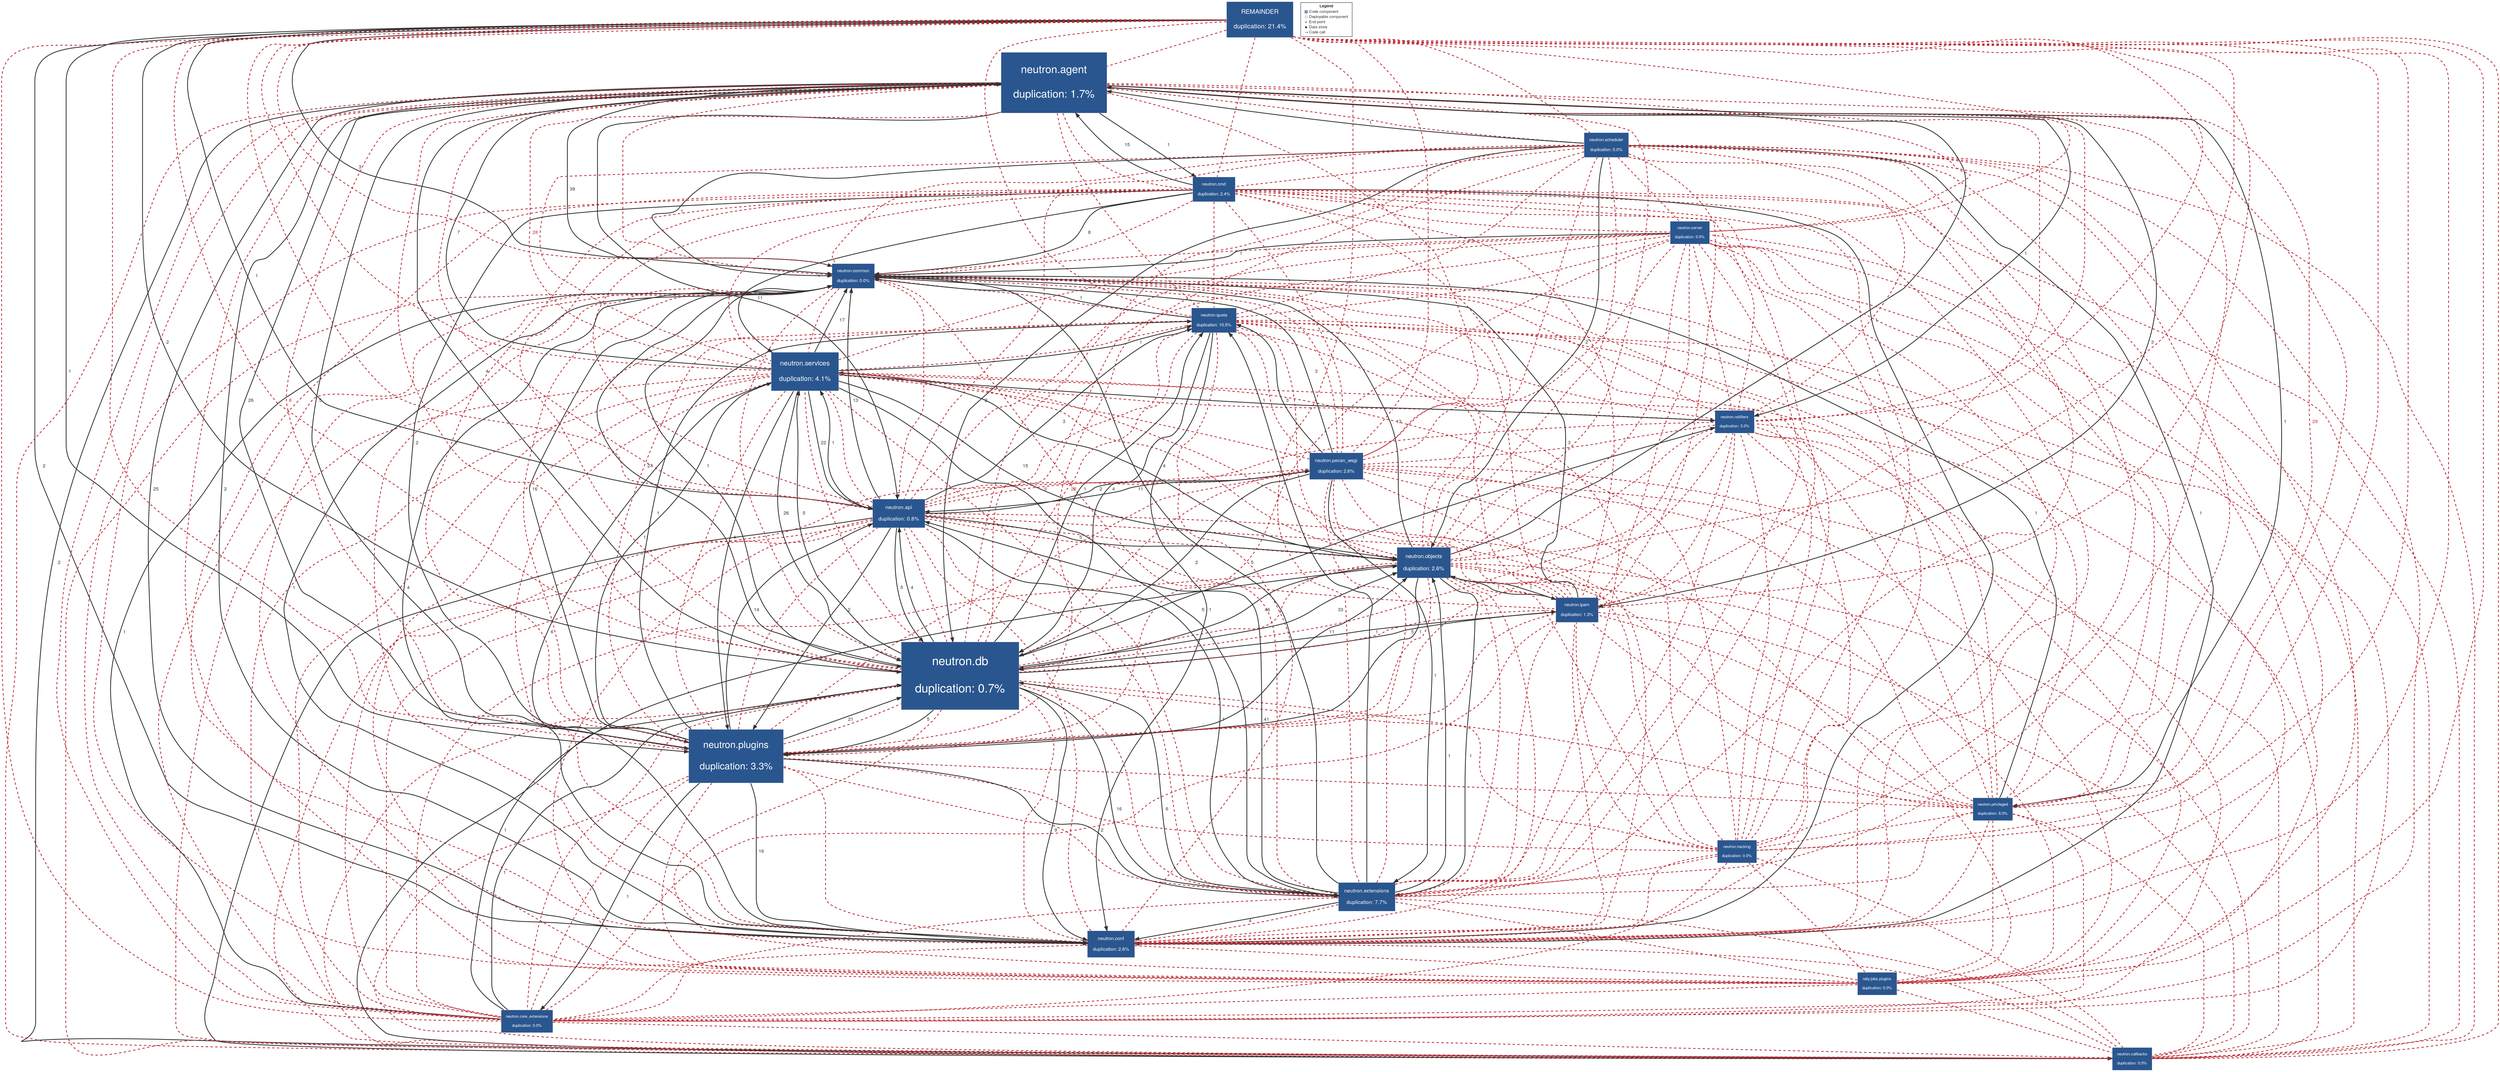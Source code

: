 digraph "Graph" {
compound=true
rankdir=TD
"REMAINDER" [ shape="box" style="filled" fillcolor="#2A568F" penwidth="1" color="#FFFFFF" fontname="Helvetica Neue" fontcolor="#FFFFFF" fontsize="16" margin="0.256" label="REMAINDER

duplication: 21.4%" ]
"neutron.agent" [ shape="box" style="filled" fillcolor="#2A568F" penwidth="1" color="#FFFFFF" fontname="Helvetica Neue" fontcolor="#FFFFFF" fontsize="27" margin="0.432" label="neutron.agent

duplication: 1.7%" ]
"neutron.scheduler" [ shape="box" style="filled" fillcolor="#2A568F" penwidth="1" color="#FFFFFF" fontname="Helvetica Neue" fontcolor="#FFFFFF" fontsize="11" margin="0.176" label="neutron.scheduler

duplication: 0.0%" ]
"neutron.cmd" [ shape="box" style="filled" fillcolor="#2A568F" penwidth="1" color="#FFFFFF" fontname="Helvetica Neue" fontcolor="#FFFFFF" fontsize="11" margin="0.176" label="neutron.cmd

duplication: 2.4%" ]
"neutron.objects" [ shape="box" style="filled" fillcolor="#2A568F" penwidth="1" color="#FFFFFF" fontname="Helvetica Neue" fontcolor="#FFFFFF" fontsize="14" margin="0.224" label="neutron.objects

duplication: 2.6%" ]
"neutron.common" [ shape="box" style="filled" fillcolor="#2A568F" penwidth="1" color="#FFFFFF" fontname="Helvetica Neue" fontcolor="#FFFFFF" fontsize="11" margin="0.176" label="neutron.common

duplication: 0.0%" ]
"neutron.quota" [ shape="box" style="filled" fillcolor="#2A568F" penwidth="1" color="#FFFFFF" fontname="Helvetica Neue" fontcolor="#FFFFFF" fontsize="11" margin="0.176" label="neutron.quota

duplication: 10.5%" ]
"neutron.plugins" [ shape="box" style="filled" fillcolor="#2A568F" penwidth="1" color="#FFFFFF" fontname="Helvetica Neue" fontcolor="#FFFFFF" fontsize="24" margin="0.384" label="neutron.plugins

duplication: 3.3%" ]
"neutron.privileged" [ shape="box" style="filled" fillcolor="#2A568F" penwidth="1" color="#FFFFFF" fontname="Helvetica Neue" fontcolor="#FFFFFF" fontsize="10" margin="0.16" label="neutron.privileged

duplication: 8.0%" ]
"neutron.hacking" [ shape="box" style="filled" fillcolor="#2A568F" penwidth="1" color="#FFFFFF" fontname="Helvetica Neue" fontcolor="#FFFFFF" fontsize="10" margin="0.16" label="neutron.hacking

duplication: 0.0%" ]
"neutron.conf" [ shape="box" style="filled" fillcolor="#2A568F" penwidth="1" color="#FFFFFF" fontname="Helvetica Neue" fontcolor="#FFFFFF" fontsize="12" margin="0.192" label="neutron.conf

duplication: 2.6%" ]
"neutron.db" [ shape="box" style="filled" fillcolor="#2A568F" penwidth="1" color="#FFFFFF" fontname="Helvetica Neue" fontcolor="#FFFFFF" fontsize="30" margin="0.48" label="neutron.db

duplication: 0.7%" ]
"rally-jobs.plugins" [ shape="box" style="filled" fillcolor="#2A568F" penwidth="1" color="#FFFFFF" fontname="Helvetica Neue" fontcolor="#FFFFFF" fontsize="10" margin="0.16" label="rally-jobs.plugins

duplication: 0.0%" ]
"neutron.extensions" [ shape="box" style="filled" fillcolor="#2A568F" penwidth="1" color="#FFFFFF" fontname="Helvetica Neue" fontcolor="#FFFFFF" fontsize="13" margin="0.20800000000000002" label="neutron.extensions

duplication: 7.7%" ]
"neutron.api" [ shape="box" style="filled" fillcolor="#2A568F" penwidth="1" color="#FFFFFF" fontname="Helvetica Neue" fontcolor="#FFFFFF" fontsize="13" margin="0.20800000000000002" label="neutron.api

duplication: 0.8%" ]
"neutron.core_extensions" [ shape="box" style="filled" fillcolor="#2A568F" penwidth="1" color="#FFFFFF" fontname="Helvetica Neue" fontcolor="#FFFFFF" fontsize="10" margin="0.16" label="neutron.core_extensions

duplication: 0.0%" ]
"neutron.ipam" [ shape="box" style="filled" fillcolor="#2A568F" penwidth="1" color="#FFFFFF" fontname="Helvetica Neue" fontcolor="#FFFFFF" fontsize="11" margin="0.176" label="neutron.ipam

duplication: 1.3%" ]
"neutron.callbacks" [ shape="box" style="filled" fillcolor="#2A568F" penwidth="1" color="#FFFFFF" fontname="Helvetica Neue" fontcolor="#FFFFFF" fontsize="10" margin="0.16" label="neutron.callbacks

duplication: 0.0%" ]
"neutron.notifiers" [ shape="box" style="filled" fillcolor="#2A568F" penwidth="1" color="#FFFFFF" fontname="Helvetica Neue" fontcolor="#FFFFFF" fontsize="10" margin="0.16" label="neutron.notifiers

duplication: 3.0%" ]
"neutron.pecan_wsgi" [ shape="box" style="filled" fillcolor="#2A568F" penwidth="1" color="#FFFFFF" fontname="Helvetica Neue" fontcolor="#FFFFFF" fontsize="12" margin="0.192" label="neutron.pecan_wsgi

duplication: 2.6%" ]
"neutron.services" [ shape="box" style="filled" fillcolor="#2A568F" penwidth="1" color="#FFFFFF" fontname="Helvetica Neue" fontcolor="#FFFFFF" fontsize="17" margin="0.272" label="neutron.services

duplication: 4.1%" ]
"neutron.server" [ shape="box" style="filled" fillcolor="#2A568F" penwidth="1" color="#FFFFFF" fontname="Helvetica Neue" fontcolor="#FFFFFF" fontsize="10" margin="0.16" label="neutron.server

duplication: 0.0%" ]
"REMAINDER" -> "neutron.common" [ penwidth="2" color="#323232" fontcolor="#323232" fontname="Helvetica Neue" fontsize="12" label="  3" ]
"REMAINDER" -> "neutron.plugins" [ penwidth="2" color="#323232" fontcolor="#323232" fontname="Helvetica Neue" fontsize="12" label="  1" ]
"REMAINDER" -> "neutron.conf" [ penwidth="2" color="#323232" fontcolor="#323232" fontname="Helvetica Neue" fontsize="12" label="  2" ]
"REMAINDER" -> "neutron.db" [ penwidth="2" color="#323232" fontcolor="#323232" fontname="Helvetica Neue" fontsize="12" label="  2" ]
"REMAINDER" -> "neutron.api" [ penwidth="2" color="#323232" fontcolor="#323232" fontname="Helvetica Neue" fontsize="12" label="  1" ]
"neutron.agent" -> "neutron.cmd" [ penwidth="2" color="#323232" fontcolor="#323232" fontname="Helvetica Neue" fontsize="12" label="  1" ]
"neutron.agent" -> "neutron.common" [ penwidth="2" color="#323232" fontcolor="#323232" fontname="Helvetica Neue" fontsize="12" label="  39" ]
"neutron.agent" -> "neutron.plugins" [ penwidth="2" color="#323232" fontcolor="#323232" fontname="Helvetica Neue" fontsize="12" label="  5" ]
"neutron.agent" -> "neutron.privileged" [ penwidth="2" color="#323232" fontcolor="#323232" fontname="Helvetica Neue" fontsize="12" label="  1" ]
"neutron.agent" -> "neutron.conf" [ penwidth="2" color="#323232" fontcolor="#323232" fontname="Helvetica Neue" fontsize="12" label="  25" ]
"neutron.agent" -> "neutron.api" [ penwidth="2" color="#323232" fontcolor="#323232" fontname="Helvetica Neue" fontsize="12" label="  11" ]
"neutron.agent" -> "neutron.ipam" [ penwidth="2" color="#323232" fontcolor="#323232" fontname="Helvetica Neue" fontsize="12" label="  3" ]
"neutron.agent" -> "neutron.callbacks" [ penwidth="2" color="#323232" fontcolor="#323232" fontname="Helvetica Neue" fontsize="12" label="  2" ]
"neutron.agent" -> "neutron.notifiers" [ penwidth="2" color="#323232" fontcolor="#323232" fontname="Helvetica Neue" fontsize="12" label="  1" ]
"neutron.scheduler" -> "neutron.agent" [ penwidth="2" color="#323232" fontcolor="#323232" fontname="Helvetica Neue" fontsize="12" label="  1" ]
"neutron.scheduler" -> "neutron.objects" [ penwidth="2" color="#323232" fontcolor="#323232" fontname="Helvetica Neue" fontsize="12" label="  2" ]
"neutron.scheduler" -> "neutron.common" [ penwidth="2" color="#323232" fontcolor="#323232" fontname="Helvetica Neue" fontsize="12" label="  1" ]
"neutron.scheduler" -> "neutron.conf" [ penwidth="2" color="#323232" fontcolor="#323232" fontname="Helvetica Neue" fontsize="12" label="  1" ]
"neutron.scheduler" -> "neutron.db" [ penwidth="2" color="#323232" fontcolor="#323232" fontname="Helvetica Neue" fontsize="12" label="  2" ]
"neutron.cmd" -> "neutron.agent" [ penwidth="2" color="#323232" fontcolor="#323232" fontname="Helvetica Neue" fontsize="12" label="  15" ]
"neutron.cmd" -> "neutron.common" [ penwidth="2" color="#323232" fontcolor="#323232" fontname="Helvetica Neue" fontsize="12" label="  8" ]
"neutron.cmd" -> "neutron.plugins" [ penwidth="2" color="#323232" fontcolor="#323232" fontname="Helvetica Neue" fontsize="12" label="  2" ]
"neutron.cmd" -> "neutron.conf" [ penwidth="2" color="#323232" fontcolor="#323232" fontname="Helvetica Neue" fontsize="12" label="  5" ]
"neutron.cmd" -> "neutron.services" [ penwidth="2" color="#323232" fontcolor="#323232" fontname="Helvetica Neue" fontsize="12" label="  1" ]
"neutron.objects" -> "neutron.agent" [ penwidth="2" color="#323232" fontcolor="#323232" fontname="Helvetica Neue" fontsize="12" label="  1" ]
"neutron.objects" -> "neutron.common" [ penwidth="2" color="#323232" fontcolor="#323232" fontname="Helvetica Neue" fontsize="12" label="  13" ]
"neutron.objects" -> "neutron.plugins" [ penwidth="2" color="#323232" fontcolor="#323232" fontname="Helvetica Neue" fontsize="12" label="  1" ]
"neutron.objects" -> "neutron.db" [ penwidth="2" color="#323232" fontcolor="#323232" fontname="Helvetica Neue" fontsize="12" label="  46" ]
"neutron.objects" -> "neutron.extensions" [ penwidth="2" color="#323232" fontcolor="#323232" fontname="Helvetica Neue" fontsize="12" label="  1" ]
"neutron.objects" -> "neutron.ipam" [ penwidth="2" color="#323232" fontcolor="#323232" fontname="Helvetica Neue" fontsize="12" label="  1" ]
"neutron.objects" -> "neutron.services" [ penwidth="2" color="#323232" fontcolor="#323232" fontname="Helvetica Neue" fontsize="12" label="  4" ]
"neutron.common" -> "neutron.conf" [ penwidth="2" color="#323232" fontcolor="#323232" fontname="Helvetica Neue" fontsize="12" label="  1" ]
"neutron.common" -> "neutron.db" [ penwidth="2" color="#323232" fontcolor="#323232" fontname="Helvetica Neue" fontsize="12" label="  1" ]
"neutron.quota" -> "neutron.common" [ penwidth="2" color="#323232" fontcolor="#323232" fontname="Helvetica Neue" fontsize="12" label="  1" ]
"neutron.quota" -> "neutron.conf" [ penwidth="2" color="#323232" fontcolor="#323232" fontname="Helvetica Neue" fontsize="12" label="  1" ]
"neutron.quota" -> "neutron.db" [ penwidth="2" color="#323232" fontcolor="#323232" fontname="Helvetica Neue" fontsize="12" label="  4" ]
"neutron.plugins" -> "neutron.agent" [ penwidth="2" color="#323232" fontcolor="#323232" fontname="Helvetica Neue" fontsize="12" label="  26" ]
"neutron.plugins" -> "neutron.objects" [ penwidth="2" color="#323232" fontcolor="#323232" fontname="Helvetica Neue" fontsize="12" label="  11" ]
"neutron.plugins" -> "neutron.common" [ penwidth="2" color="#323232" fontcolor="#323232" fontname="Helvetica Neue" fontsize="12" label="  16" ]
"neutron.plugins" -> "neutron.quota" [ penwidth="2" color="#323232" fontcolor="#323232" fontname="Helvetica Neue" fontsize="12" label="  1" ]
"neutron.plugins" -> "neutron.conf" [ penwidth="2" color="#323232" fontcolor="#323232" fontname="Helvetica Neue" fontsize="12" label="  16" ]
"neutron.plugins" -> "neutron.db" [ penwidth="2" color="#323232" fontcolor="#323232" fontname="Helvetica Neue" fontsize="12" label="  21" ]
"neutron.plugins" -> "neutron.extensions" [ penwidth="2" color="#323232" fontcolor="#323232" fontname="Helvetica Neue" fontsize="12" label="  2" ]
"neutron.plugins" -> "neutron.api" [ penwidth="2" color="#323232" fontcolor="#323232" fontname="Helvetica Neue" fontsize="12" label="  14" ]
"neutron.plugins" -> "neutron.core_extensions" [ penwidth="2" color="#323232" fontcolor="#323232" fontname="Helvetica Neue" fontsize="12" label="  1" ]
"neutron.plugins" -> "neutron.services" [ penwidth="2" color="#323232" fontcolor="#323232" fontname="Helvetica Neue" fontsize="12" label="  11" ]
"neutron.privileged" -> "neutron.common" [ penwidth="2" color="#323232" fontcolor="#323232" fontname="Helvetica Neue" fontsize="12" label="  1" ]
"neutron.conf" -> "neutron.agent" [ penwidth="2" color="#323232" fontcolor="#323232" fontname="Helvetica Neue" fontsize="12" label="  2" ]
"neutron.conf" -> "neutron.common" [ penwidth="2" color="#323232" fontcolor="#323232" fontname="Helvetica Neue" fontsize="12" label="  4" ]
"neutron.db" -> "neutron.agent" [ penwidth="2" color="#323232" fontcolor="#323232" fontname="Helvetica Neue" fontsize="12" label="  4" ]
"neutron.db" -> "neutron.objects" [ penwidth="2" color="#323232" fontcolor="#323232" fontname="Helvetica Neue" fontsize="12" label="  33" ]
"neutron.db" -> "neutron.common" [ penwidth="2" color="#323232" fontcolor="#323232" fontname="Helvetica Neue" fontsize="12" label="  27" ]
"neutron.db" -> "neutron.quota" [ penwidth="2" color="#323232" fontcolor="#323232" fontname="Helvetica Neue" fontsize="12" label="  1" ]
"neutron.db" -> "neutron.plugins" [ penwidth="2" color="#323232" fontcolor="#323232" fontname="Helvetica Neue" fontsize="12" label="  5" ]
"neutron.db" -> "neutron.conf" [ penwidth="2" color="#323232" fontcolor="#323232" fontname="Helvetica Neue" fontsize="12" label="  9" ]
"neutron.db" -> "neutron.extensions" [ penwidth="2" color="#323232" fontcolor="#323232" fontname="Helvetica Neue" fontsize="12" label="  16" ]
"neutron.db" -> "neutron.api" [ penwidth="2" color="#323232" fontcolor="#323232" fontname="Helvetica Neue" fontsize="12" label="  4" ]
"neutron.db" -> "neutron.ipam" [ penwidth="2" color="#323232" fontcolor="#323232" fontname="Helvetica Neue" fontsize="12" label="  5" ]
"neutron.db" -> "neutron.callbacks" [ penwidth="2" color="#323232" fontcolor="#323232" fontname="Helvetica Neue" fontsize="12" label="  1" ]
"neutron.db" -> "neutron.notifiers" [ penwidth="2" color="#323232" fontcolor="#323232" fontname="Helvetica Neue" fontsize="12" label="  1" ]
"neutron.db" -> "neutron.services" [ penwidth="2" color="#323232" fontcolor="#323232" fontname="Helvetica Neue" fontsize="12" label="  5" ]
"neutron.extensions" -> "neutron.objects" [ penwidth="2" color="#323232" fontcolor="#323232" fontname="Helvetica Neue" fontsize="12" label="  1" ]
"neutron.extensions" -> "neutron.common" [ penwidth="2" color="#323232" fontcolor="#323232" fontname="Helvetica Neue" fontsize="12" label="  5" ]
"neutron.extensions" -> "neutron.quota" [ penwidth="2" color="#323232" fontcolor="#323232" fontname="Helvetica Neue" fontsize="12" label="  4" ]
"neutron.extensions" -> "neutron.conf" [ penwidth="2" color="#323232" fontcolor="#323232" fontname="Helvetica Neue" fontsize="12" label="  4" ]
"neutron.extensions" -> "neutron.db" [ penwidth="2" color="#323232" fontcolor="#323232" fontname="Helvetica Neue" fontsize="12" label="  6" ]
"neutron.extensions" -> "neutron.api" [ penwidth="2" color="#323232" fontcolor="#323232" fontname="Helvetica Neue" fontsize="12" label="  41" ]
"neutron.api" -> "neutron.objects" [ penwidth="2" color="#323232" fontcolor="#323232" fontname="Helvetica Neue" fontsize="12" label="  5" ]
"neutron.api" -> "neutron.common" [ penwidth="2" color="#323232" fontcolor="#323232" fontname="Helvetica Neue" fontsize="12" label="  13" ]
"neutron.api" -> "neutron.quota" [ penwidth="2" color="#323232" fontcolor="#323232" fontname="Helvetica Neue" fontsize="12" label="  3" ]
"neutron.api" -> "neutron.plugins" [ penwidth="2" color="#323232" fontcolor="#323232" fontname="Helvetica Neue" fontsize="12" label="  2" ]
"neutron.api" -> "neutron.db" [ penwidth="2" color="#323232" fontcolor="#323232" fontname="Helvetica Neue" fontsize="12" label="  5" ]
"neutron.api" -> "neutron.extensions" [ penwidth="2" color="#323232" fontcolor="#323232" fontname="Helvetica Neue" fontsize="12" label="  1" ]
"neutron.api" -> "neutron.callbacks" [ penwidth="2" color="#323232" fontcolor="#323232" fontname="Helvetica Neue" fontsize="12" label="  1" ]
"neutron.api" -> "neutron.pecan_wsgi" [ penwidth="2" color="#323232" fontcolor="#323232" fontname="Helvetica Neue" fontsize="12" label="  2" ]
"neutron.api" -> "neutron.services" [ penwidth="2" color="#323232" fontcolor="#323232" fontname="Helvetica Neue" fontsize="12" label="  1" ]
"neutron.core_extensions" -> "neutron.objects" [ penwidth="2" color="#323232" fontcolor="#323232" fontname="Helvetica Neue" fontsize="12" label="  1" ]
"neutron.core_extensions" -> "neutron.common" [ penwidth="2" color="#323232" fontcolor="#323232" fontname="Helvetica Neue" fontsize="12" label="  1" ]
"neutron.core_extensions" -> "neutron.db" [ penwidth="2" color="#323232" fontcolor="#323232" fontname="Helvetica Neue" fontsize="12" label="  1" ]
"neutron.ipam" -> "neutron.objects" [ penwidth="2" color="#323232" fontcolor="#323232" fontname="Helvetica Neue" fontsize="12" label="  1" ]
"neutron.ipam" -> "neutron.common" [ penwidth="2" color="#323232" fontcolor="#323232" fontname="Helvetica Neue" fontsize="12" label="  3" ]
"neutron.ipam" -> "neutron.db" [ penwidth="2" color="#323232" fontcolor="#323232" fontname="Helvetica Neue" fontsize="12" label="  1" ]
"neutron.pecan_wsgi" -> "neutron.common" [ penwidth="2" color="#323232" fontcolor="#323232" fontname="Helvetica Neue" fontsize="12" label="  3" ]
"neutron.pecan_wsgi" -> "neutron.quota" [ penwidth="2" color="#323232" fontcolor="#323232" fontname="Helvetica Neue" fontsize="12" label="  3" ]
"neutron.pecan_wsgi" -> "neutron.db" [ penwidth="2" color="#323232" fontcolor="#323232" fontname="Helvetica Neue" fontsize="12" label="  2" ]
"neutron.pecan_wsgi" -> "neutron.extensions" [ penwidth="2" color="#323232" fontcolor="#323232" fontname="Helvetica Neue" fontsize="12" label="  1" ]
"neutron.pecan_wsgi" -> "neutron.api" [ penwidth="2" color="#323232" fontcolor="#323232" fontname="Helvetica Neue" fontsize="12" label="  11" ]
"neutron.services" -> "neutron.agent" [ penwidth="2" color="#323232" fontcolor="#323232" fontname="Helvetica Neue" fontsize="12" label="  7" ]
"neutron.services" -> "neutron.objects" [ penwidth="2" color="#323232" fontcolor="#323232" fontname="Helvetica Neue" fontsize="12" label="  15" ]
"neutron.services" -> "neutron.common" [ penwidth="2" color="#323232" fontcolor="#323232" fontname="Helvetica Neue" fontsize="12" label="  17" ]
"neutron.services" -> "neutron.quota" [ penwidth="2" color="#323232" fontcolor="#323232" fontname="Helvetica Neue" fontsize="12" label="  1" ]
"neutron.services" -> "neutron.plugins" [ penwidth="2" color="#323232" fontcolor="#323232" fontname="Helvetica Neue" fontsize="12" label="  4" ]
"neutron.services" -> "neutron.conf" [ penwidth="2" color="#323232" fontcolor="#323232" fontname="Helvetica Neue" fontsize="12" label="  6" ]
"neutron.services" -> "neutron.db" [ penwidth="2" color="#323232" fontcolor="#323232" fontname="Helvetica Neue" fontsize="12" label="  26" ]
"neutron.services" -> "neutron.extensions" [ penwidth="2" color="#323232" fontcolor="#323232" fontname="Helvetica Neue" fontsize="12" label="  5" ]
"neutron.services" -> "neutron.api" [ penwidth="2" color="#323232" fontcolor="#323232" fontname="Helvetica Neue" fontsize="12" label="  22" ]
"neutron.services" -> "neutron.notifiers" [ penwidth="2" color="#323232" fontcolor="#323232" fontname="Helvetica Neue" fontsize="12" label="  1" ]
"neutron.server" -> "neutron.common" [ penwidth="2" color="#323232" fontcolor="#323232" fontname="Helvetica Neue" fontsize="12" label="  1" ]
"REMAINDER" -> "neutron.agent" [ penwidth="2" color="#bb2d36" fontcolor="#bb2d36" fontname="Helvetica Neue" fontsize="12" arrowhead="both" style="dashed" label="" ]
"REMAINDER" -> "neutron.scheduler" [ penwidth="2" color="#bb2d36" fontcolor="#bb2d36" fontname="Helvetica Neue" fontsize="12" arrowhead="both" style="dashed" label="" ]
"REMAINDER" -> "neutron.cmd" [ penwidth="2" color="#bb2d36" fontcolor="#bb2d36" fontname="Helvetica Neue" fontsize="12" arrowhead="both" style="dashed" label="" ]
"REMAINDER" -> "neutron.objects" [ penwidth="2" color="#bb2d36" fontcolor="#bb2d36" fontname="Helvetica Neue" fontsize="12" arrowhead="both" style="dashed" label="" ]
"REMAINDER" -> "neutron.common" [ penwidth="2" color="#bb2d36" fontcolor="#bb2d36" fontname="Helvetica Neue" fontsize="12" arrowhead="both" style="dashed" label="" ]
"REMAINDER" -> "neutron.quota" [ penwidth="2" color="#bb2d36" fontcolor="#bb2d36" fontname="Helvetica Neue" fontsize="12" arrowhead="both" style="dashed" label="" ]
"REMAINDER" -> "neutron.plugins" [ penwidth="2" color="#bb2d36" fontcolor="#bb2d36" fontname="Helvetica Neue" fontsize="12" arrowhead="both" style="dashed" label="" ]
"REMAINDER" -> "neutron.privileged" [ penwidth="2" color="#bb2d36" fontcolor="#bb2d36" fontname="Helvetica Neue" fontsize="12" arrowhead="both" style="dashed" label="" ]
"REMAINDER" -> "neutron.hacking" [ penwidth="2" color="#bb2d36" fontcolor="#bb2d36" fontname="Helvetica Neue" fontsize="12" arrowhead="both" style="dashed" label="" ]
"REMAINDER" -> "neutron.conf" [ penwidth="2" color="#bb2d36" fontcolor="#bb2d36" fontname="Helvetica Neue" fontsize="12" arrowhead="both" style="dashed" label="" ]
"REMAINDER" -> "neutron.db" [ penwidth="2" color="#bb2d36" fontcolor="#bb2d36" fontname="Helvetica Neue" fontsize="12" arrowhead="both" style="dashed" label="" ]
"REMAINDER" -> "rally-jobs.plugins" [ penwidth="2" color="#bb2d36" fontcolor="#bb2d36" fontname="Helvetica Neue" fontsize="12" arrowhead="both" style="dashed" label="" ]
"REMAINDER" -> "neutron.extensions" [ penwidth="2" color="#bb2d36" fontcolor="#bb2d36" fontname="Helvetica Neue" fontsize="12" arrowhead="both" style="dashed" label="" ]
"REMAINDER" -> "neutron.api" [ penwidth="2" color="#bb2d36" fontcolor="#bb2d36" fontname="Helvetica Neue" fontsize="12" arrowhead="both" style="dashed" label="" ]
"REMAINDER" -> "neutron.core_extensions" [ penwidth="2" color="#bb2d36" fontcolor="#bb2d36" fontname="Helvetica Neue" fontsize="12" arrowhead="both" style="dashed" label="" ]
"REMAINDER" -> "neutron.ipam" [ penwidth="2" color="#bb2d36" fontcolor="#bb2d36" fontname="Helvetica Neue" fontsize="12" arrowhead="both" style="dashed" label="" ]
"REMAINDER" -> "neutron.callbacks" [ penwidth="2" color="#bb2d36" fontcolor="#bb2d36" fontname="Helvetica Neue" fontsize="12" arrowhead="both" style="dashed" label="" ]
"REMAINDER" -> "neutron.notifiers" [ penwidth="2" color="#bb2d36" fontcolor="#bb2d36" fontname="Helvetica Neue" fontsize="12" arrowhead="both" style="dashed" label="" ]
"REMAINDER" -> "neutron.pecan_wsgi" [ penwidth="2" color="#bb2d36" fontcolor="#bb2d36" fontname="Helvetica Neue" fontsize="12" arrowhead="both" style="dashed" label="" ]
"REMAINDER" -> "neutron.services" [ penwidth="2" color="#bb2d36" fontcolor="#bb2d36" fontname="Helvetica Neue" fontsize="12" arrowhead="both" style="dashed" label="" ]
"REMAINDER" -> "neutron.server" [ penwidth="2" color="#bb2d36" fontcolor="#bb2d36" fontname="Helvetica Neue" fontsize="12" arrowhead="both" style="dashed" label="" ]
"neutron.agent" -> "neutron.scheduler" [ penwidth="2" color="#bb2d36" fontcolor="#bb2d36" fontname="Helvetica Neue" fontsize="12" arrowhead="both" style="dashed" label="" ]
"neutron.agent" -> "neutron.cmd" [ penwidth="2" color="#bb2d36" fontcolor="#bb2d36" fontname="Helvetica Neue" fontsize="12" arrowhead="both" style="dashed" label="" ]
"neutron.agent" -> "neutron.objects" [ penwidth="2" color="#bb2d36" fontcolor="#bb2d36" fontname="Helvetica Neue" fontsize="12" arrowhead="both" style="dashed" label="" ]
"neutron.agent" -> "neutron.common" [ penwidth="2" color="#bb2d36" fontcolor="#bb2d36" fontname="Helvetica Neue" fontsize="12" arrowhead="both" style="dashed" label="" ]
"neutron.agent" -> "neutron.quota" [ penwidth="2" color="#bb2d36" fontcolor="#bb2d36" fontname="Helvetica Neue" fontsize="12" arrowhead="both" style="dashed" label="" ]
"neutron.agent" -> "neutron.plugins" [ penwidth="2" color="#bb2d36" fontcolor="#bb2d36" fontname="Helvetica Neue" fontsize="12" arrowhead="both" style="dashed" label="  8" ]
"neutron.agent" -> "neutron.privileged" [ penwidth="2" color="#bb2d36" fontcolor="#bb2d36" fontname="Helvetica Neue" fontsize="12" arrowhead="both" style="dashed" label="  29" ]
"neutron.agent" -> "neutron.hacking" [ penwidth="2" color="#bb2d36" fontcolor="#bb2d36" fontname="Helvetica Neue" fontsize="12" arrowhead="both" style="dashed" label="" ]
"neutron.agent" -> "neutron.conf" [ penwidth="2" color="#bb2d36" fontcolor="#bb2d36" fontname="Helvetica Neue" fontsize="12" arrowhead="both" style="dashed" label="" ]
"neutron.agent" -> "neutron.db" [ penwidth="2" color="#bb2d36" fontcolor="#bb2d36" fontname="Helvetica Neue" fontsize="12" arrowhead="both" style="dashed" label="" ]
"neutron.agent" -> "rally-jobs.plugins" [ penwidth="2" color="#bb2d36" fontcolor="#bb2d36" fontname="Helvetica Neue" fontsize="12" arrowhead="both" style="dashed" label="" ]
"neutron.agent" -> "neutron.extensions" [ penwidth="2" color="#bb2d36" fontcolor="#bb2d36" fontname="Helvetica Neue" fontsize="12" arrowhead="both" style="dashed" label="" ]
"neutron.agent" -> "neutron.api" [ penwidth="2" color="#bb2d36" fontcolor="#bb2d36" fontname="Helvetica Neue" fontsize="12" arrowhead="both" style="dashed" label="" ]
"neutron.agent" -> "neutron.core_extensions" [ penwidth="2" color="#bb2d36" fontcolor="#bb2d36" fontname="Helvetica Neue" fontsize="12" arrowhead="both" style="dashed" label="" ]
"neutron.agent" -> "neutron.ipam" [ penwidth="2" color="#bb2d36" fontcolor="#bb2d36" fontname="Helvetica Neue" fontsize="12" arrowhead="both" style="dashed" label="" ]
"neutron.agent" -> "neutron.callbacks" [ penwidth="2" color="#bb2d36" fontcolor="#bb2d36" fontname="Helvetica Neue" fontsize="12" arrowhead="both" style="dashed" label="" ]
"neutron.agent" -> "neutron.notifiers" [ penwidth="2" color="#bb2d36" fontcolor="#bb2d36" fontname="Helvetica Neue" fontsize="12" arrowhead="both" style="dashed" label="" ]
"neutron.agent" -> "neutron.pecan_wsgi" [ penwidth="2" color="#bb2d36" fontcolor="#bb2d36" fontname="Helvetica Neue" fontsize="12" arrowhead="both" style="dashed" label="" ]
"neutron.agent" -> "neutron.services" [ penwidth="2" color="#bb2d36" fontcolor="#bb2d36" fontname="Helvetica Neue" fontsize="12" arrowhead="both" style="dashed" label="  28" ]
"neutron.agent" -> "neutron.server" [ penwidth="2" color="#bb2d36" fontcolor="#bb2d36" fontname="Helvetica Neue" fontsize="12" arrowhead="both" style="dashed" label="" ]
"neutron.scheduler" -> "neutron.cmd" [ penwidth="2" color="#bb2d36" fontcolor="#bb2d36" fontname="Helvetica Neue" fontsize="12" arrowhead="both" style="dashed" label="" ]
"neutron.scheduler" -> "neutron.objects" [ penwidth="2" color="#bb2d36" fontcolor="#bb2d36" fontname="Helvetica Neue" fontsize="12" arrowhead="both" style="dashed" label="" ]
"neutron.scheduler" -> "neutron.common" [ penwidth="2" color="#bb2d36" fontcolor="#bb2d36" fontname="Helvetica Neue" fontsize="12" arrowhead="both" style="dashed" label="" ]
"neutron.scheduler" -> "neutron.quota" [ penwidth="2" color="#bb2d36" fontcolor="#bb2d36" fontname="Helvetica Neue" fontsize="12" arrowhead="both" style="dashed" label="" ]
"neutron.scheduler" -> "neutron.plugins" [ penwidth="2" color="#bb2d36" fontcolor="#bb2d36" fontname="Helvetica Neue" fontsize="12" arrowhead="both" style="dashed" label="" ]
"neutron.scheduler" -> "neutron.privileged" [ penwidth="2" color="#bb2d36" fontcolor="#bb2d36" fontname="Helvetica Neue" fontsize="12" arrowhead="both" style="dashed" label="" ]
"neutron.scheduler" -> "neutron.hacking" [ penwidth="2" color="#bb2d36" fontcolor="#bb2d36" fontname="Helvetica Neue" fontsize="12" arrowhead="both" style="dashed" label="" ]
"neutron.scheduler" -> "neutron.conf" [ penwidth="2" color="#bb2d36" fontcolor="#bb2d36" fontname="Helvetica Neue" fontsize="12" arrowhead="both" style="dashed" label="" ]
"neutron.scheduler" -> "neutron.db" [ penwidth="2" color="#bb2d36" fontcolor="#bb2d36" fontname="Helvetica Neue" fontsize="12" arrowhead="both" style="dashed" label="" ]
"neutron.scheduler" -> "rally-jobs.plugins" [ penwidth="2" color="#bb2d36" fontcolor="#bb2d36" fontname="Helvetica Neue" fontsize="12" arrowhead="both" style="dashed" label="" ]
"neutron.scheduler" -> "neutron.extensions" [ penwidth="2" color="#bb2d36" fontcolor="#bb2d36" fontname="Helvetica Neue" fontsize="12" arrowhead="both" style="dashed" label="" ]
"neutron.scheduler" -> "neutron.api" [ penwidth="2" color="#bb2d36" fontcolor="#bb2d36" fontname="Helvetica Neue" fontsize="12" arrowhead="both" style="dashed" label="" ]
"neutron.scheduler" -> "neutron.core_extensions" [ penwidth="2" color="#bb2d36" fontcolor="#bb2d36" fontname="Helvetica Neue" fontsize="12" arrowhead="both" style="dashed" label="" ]
"neutron.scheduler" -> "neutron.ipam" [ penwidth="2" color="#bb2d36" fontcolor="#bb2d36" fontname="Helvetica Neue" fontsize="12" arrowhead="both" style="dashed" label="" ]
"neutron.scheduler" -> "neutron.callbacks" [ penwidth="2" color="#bb2d36" fontcolor="#bb2d36" fontname="Helvetica Neue" fontsize="12" arrowhead="both" style="dashed" label="" ]
"neutron.scheduler" -> "neutron.notifiers" [ penwidth="2" color="#bb2d36" fontcolor="#bb2d36" fontname="Helvetica Neue" fontsize="12" arrowhead="both" style="dashed" label="" ]
"neutron.scheduler" -> "neutron.pecan_wsgi" [ penwidth="2" color="#bb2d36" fontcolor="#bb2d36" fontname="Helvetica Neue" fontsize="12" arrowhead="both" style="dashed" label="" ]
"neutron.scheduler" -> "neutron.services" [ penwidth="2" color="#bb2d36" fontcolor="#bb2d36" fontname="Helvetica Neue" fontsize="12" arrowhead="both" style="dashed" label="" ]
"neutron.scheduler" -> "neutron.server" [ penwidth="2" color="#bb2d36" fontcolor="#bb2d36" fontname="Helvetica Neue" fontsize="12" arrowhead="both" style="dashed" label="" ]
"neutron.cmd" -> "neutron.objects" [ penwidth="2" color="#bb2d36" fontcolor="#bb2d36" fontname="Helvetica Neue" fontsize="12" arrowhead="both" style="dashed" label="" ]
"neutron.cmd" -> "neutron.common" [ penwidth="2" color="#bb2d36" fontcolor="#bb2d36" fontname="Helvetica Neue" fontsize="12" arrowhead="both" style="dashed" label="" ]
"neutron.cmd" -> "neutron.quota" [ penwidth="2" color="#bb2d36" fontcolor="#bb2d36" fontname="Helvetica Neue" fontsize="12" arrowhead="both" style="dashed" label="" ]
"neutron.cmd" -> "neutron.plugins" [ penwidth="2" color="#bb2d36" fontcolor="#bb2d36" fontname="Helvetica Neue" fontsize="12" arrowhead="both" style="dashed" label="  6" ]
"neutron.cmd" -> "neutron.privileged" [ penwidth="2" color="#bb2d36" fontcolor="#bb2d36" fontname="Helvetica Neue" fontsize="12" arrowhead="both" style="dashed" label="" ]
"neutron.cmd" -> "neutron.hacking" [ penwidth="2" color="#bb2d36" fontcolor="#bb2d36" fontname="Helvetica Neue" fontsize="12" arrowhead="both" style="dashed" label="" ]
"neutron.cmd" -> "neutron.conf" [ penwidth="2" color="#bb2d36" fontcolor="#bb2d36" fontname="Helvetica Neue" fontsize="12" arrowhead="both" style="dashed" label="" ]
"neutron.cmd" -> "neutron.db" [ penwidth="2" color="#bb2d36" fontcolor="#bb2d36" fontname="Helvetica Neue" fontsize="12" arrowhead="both" style="dashed" label="" ]
"neutron.cmd" -> "rally-jobs.plugins" [ penwidth="2" color="#bb2d36" fontcolor="#bb2d36" fontname="Helvetica Neue" fontsize="12" arrowhead="both" style="dashed" label="" ]
"neutron.cmd" -> "neutron.extensions" [ penwidth="2" color="#bb2d36" fontcolor="#bb2d36" fontname="Helvetica Neue" fontsize="12" arrowhead="both" style="dashed" label="" ]
"neutron.cmd" -> "neutron.api" [ penwidth="2" color="#bb2d36" fontcolor="#bb2d36" fontname="Helvetica Neue" fontsize="12" arrowhead="both" style="dashed" label="" ]
"neutron.cmd" -> "neutron.core_extensions" [ penwidth="2" color="#bb2d36" fontcolor="#bb2d36" fontname="Helvetica Neue" fontsize="12" arrowhead="both" style="dashed" label="" ]
"neutron.cmd" -> "neutron.ipam" [ penwidth="2" color="#bb2d36" fontcolor="#bb2d36" fontname="Helvetica Neue" fontsize="12" arrowhead="both" style="dashed" label="" ]
"neutron.cmd" -> "neutron.callbacks" [ penwidth="2" color="#bb2d36" fontcolor="#bb2d36" fontname="Helvetica Neue" fontsize="12" arrowhead="both" style="dashed" label="" ]
"neutron.cmd" -> "neutron.notifiers" [ penwidth="2" color="#bb2d36" fontcolor="#bb2d36" fontname="Helvetica Neue" fontsize="12" arrowhead="both" style="dashed" label="" ]
"neutron.cmd" -> "neutron.pecan_wsgi" [ penwidth="2" color="#bb2d36" fontcolor="#bb2d36" fontname="Helvetica Neue" fontsize="12" arrowhead="both" style="dashed" label="" ]
"neutron.cmd" -> "neutron.services" [ penwidth="2" color="#bb2d36" fontcolor="#bb2d36" fontname="Helvetica Neue" fontsize="12" arrowhead="both" style="dashed" label="" ]
"neutron.cmd" -> "neutron.server" [ penwidth="2" color="#bb2d36" fontcolor="#bb2d36" fontname="Helvetica Neue" fontsize="12" arrowhead="both" style="dashed" label="" ]
"neutron.objects" -> "neutron.common" [ penwidth="2" color="#bb2d36" fontcolor="#bb2d36" fontname="Helvetica Neue" fontsize="12" arrowhead="both" style="dashed" label="" ]
"neutron.objects" -> "neutron.quota" [ penwidth="2" color="#bb2d36" fontcolor="#bb2d36" fontname="Helvetica Neue" fontsize="12" arrowhead="both" style="dashed" label="" ]
"neutron.objects" -> "neutron.plugins" [ penwidth="2" color="#bb2d36" fontcolor="#bb2d36" fontname="Helvetica Neue" fontsize="12" arrowhead="both" style="dashed" label="" ]
"neutron.objects" -> "neutron.privileged" [ penwidth="2" color="#bb2d36" fontcolor="#bb2d36" fontname="Helvetica Neue" fontsize="12" arrowhead="both" style="dashed" label="" ]
"neutron.objects" -> "neutron.hacking" [ penwidth="2" color="#bb2d36" fontcolor="#bb2d36" fontname="Helvetica Neue" fontsize="12" arrowhead="both" style="dashed" label="" ]
"neutron.objects" -> "neutron.conf" [ penwidth="2" color="#bb2d36" fontcolor="#bb2d36" fontname="Helvetica Neue" fontsize="12" arrowhead="both" style="dashed" label="" ]
"neutron.objects" -> "neutron.db" [ penwidth="2" color="#bb2d36" fontcolor="#bb2d36" fontname="Helvetica Neue" fontsize="12" arrowhead="both" style="dashed" label="" ]
"neutron.objects" -> "rally-jobs.plugins" [ penwidth="2" color="#bb2d36" fontcolor="#bb2d36" fontname="Helvetica Neue" fontsize="12" arrowhead="both" style="dashed" label="" ]
"neutron.objects" -> "neutron.extensions" [ penwidth="2" color="#bb2d36" fontcolor="#bb2d36" fontname="Helvetica Neue" fontsize="12" arrowhead="both" style="dashed" label="" ]
"neutron.objects" -> "neutron.api" [ penwidth="2" color="#bb2d36" fontcolor="#bb2d36" fontname="Helvetica Neue" fontsize="12" arrowhead="both" style="dashed" label="" ]
"neutron.objects" -> "neutron.core_extensions" [ penwidth="2" color="#bb2d36" fontcolor="#bb2d36" fontname="Helvetica Neue" fontsize="12" arrowhead="both" style="dashed" label="" ]
"neutron.objects" -> "neutron.ipam" [ penwidth="2" color="#bb2d36" fontcolor="#bb2d36" fontname="Helvetica Neue" fontsize="12" arrowhead="both" style="dashed" label="" ]
"neutron.objects" -> "neutron.callbacks" [ penwidth="2" color="#bb2d36" fontcolor="#bb2d36" fontname="Helvetica Neue" fontsize="12" arrowhead="both" style="dashed" label="" ]
"neutron.objects" -> "neutron.notifiers" [ penwidth="2" color="#bb2d36" fontcolor="#bb2d36" fontname="Helvetica Neue" fontsize="12" arrowhead="both" style="dashed" label="" ]
"neutron.objects" -> "neutron.pecan_wsgi" [ penwidth="2" color="#bb2d36" fontcolor="#bb2d36" fontname="Helvetica Neue" fontsize="12" arrowhead="both" style="dashed" label="" ]
"neutron.objects" -> "neutron.services" [ penwidth="2" color="#bb2d36" fontcolor="#bb2d36" fontname="Helvetica Neue" fontsize="12" arrowhead="both" style="dashed" label="" ]
"neutron.objects" -> "neutron.server" [ penwidth="2" color="#bb2d36" fontcolor="#bb2d36" fontname="Helvetica Neue" fontsize="12" arrowhead="both" style="dashed" label="" ]
"neutron.common" -> "neutron.quota" [ penwidth="2" color="#bb2d36" fontcolor="#bb2d36" fontname="Helvetica Neue" fontsize="12" arrowhead="both" style="dashed" label="" ]
"neutron.common" -> "neutron.plugins" [ penwidth="2" color="#bb2d36" fontcolor="#bb2d36" fontname="Helvetica Neue" fontsize="12" arrowhead="both" style="dashed" label="" ]
"neutron.common" -> "neutron.privileged" [ penwidth="2" color="#bb2d36" fontcolor="#bb2d36" fontname="Helvetica Neue" fontsize="12" arrowhead="both" style="dashed" label="" ]
"neutron.common" -> "neutron.hacking" [ penwidth="2" color="#bb2d36" fontcolor="#bb2d36" fontname="Helvetica Neue" fontsize="12" arrowhead="both" style="dashed" label="" ]
"neutron.common" -> "neutron.conf" [ penwidth="2" color="#bb2d36" fontcolor="#bb2d36" fontname="Helvetica Neue" fontsize="12" arrowhead="both" style="dashed" label="" ]
"neutron.common" -> "neutron.db" [ penwidth="2" color="#bb2d36" fontcolor="#bb2d36" fontname="Helvetica Neue" fontsize="12" arrowhead="both" style="dashed" label="" ]
"neutron.common" -> "rally-jobs.plugins" [ penwidth="2" color="#bb2d36" fontcolor="#bb2d36" fontname="Helvetica Neue" fontsize="12" arrowhead="both" style="dashed" label="" ]
"neutron.common" -> "neutron.extensions" [ penwidth="2" color="#bb2d36" fontcolor="#bb2d36" fontname="Helvetica Neue" fontsize="12" arrowhead="both" style="dashed" label="" ]
"neutron.common" -> "neutron.api" [ penwidth="2" color="#bb2d36" fontcolor="#bb2d36" fontname="Helvetica Neue" fontsize="12" arrowhead="both" style="dashed" label="" ]
"neutron.common" -> "neutron.core_extensions" [ penwidth="2" color="#bb2d36" fontcolor="#bb2d36" fontname="Helvetica Neue" fontsize="12" arrowhead="both" style="dashed" label="" ]
"neutron.common" -> "neutron.ipam" [ penwidth="2" color="#bb2d36" fontcolor="#bb2d36" fontname="Helvetica Neue" fontsize="12" arrowhead="both" style="dashed" label="" ]
"neutron.common" -> "neutron.callbacks" [ penwidth="2" color="#bb2d36" fontcolor="#bb2d36" fontname="Helvetica Neue" fontsize="12" arrowhead="both" style="dashed" label="" ]
"neutron.common" -> "neutron.notifiers" [ penwidth="2" color="#bb2d36" fontcolor="#bb2d36" fontname="Helvetica Neue" fontsize="12" arrowhead="both" style="dashed" label="" ]
"neutron.common" -> "neutron.pecan_wsgi" [ penwidth="2" color="#bb2d36" fontcolor="#bb2d36" fontname="Helvetica Neue" fontsize="12" arrowhead="both" style="dashed" label="" ]
"neutron.common" -> "neutron.services" [ penwidth="2" color="#bb2d36" fontcolor="#bb2d36" fontname="Helvetica Neue" fontsize="12" arrowhead="both" style="dashed" label="" ]
"neutron.common" -> "neutron.server" [ penwidth="2" color="#bb2d36" fontcolor="#bb2d36" fontname="Helvetica Neue" fontsize="12" arrowhead="both" style="dashed" label="" ]
"neutron.quota" -> "neutron.plugins" [ penwidth="2" color="#bb2d36" fontcolor="#bb2d36" fontname="Helvetica Neue" fontsize="12" arrowhead="both" style="dashed" label="" ]
"neutron.quota" -> "neutron.privileged" [ penwidth="2" color="#bb2d36" fontcolor="#bb2d36" fontname="Helvetica Neue" fontsize="12" arrowhead="both" style="dashed" label="" ]
"neutron.quota" -> "neutron.hacking" [ penwidth="2" color="#bb2d36" fontcolor="#bb2d36" fontname="Helvetica Neue" fontsize="12" arrowhead="both" style="dashed" label="" ]
"neutron.quota" -> "neutron.conf" [ penwidth="2" color="#bb2d36" fontcolor="#bb2d36" fontname="Helvetica Neue" fontsize="12" arrowhead="both" style="dashed" label="" ]
"neutron.quota" -> "neutron.db" [ penwidth="2" color="#bb2d36" fontcolor="#bb2d36" fontname="Helvetica Neue" fontsize="12" arrowhead="both" style="dashed" label="  22" ]
"neutron.quota" -> "rally-jobs.plugins" [ penwidth="2" color="#bb2d36" fontcolor="#bb2d36" fontname="Helvetica Neue" fontsize="12" arrowhead="both" style="dashed" label="" ]
"neutron.quota" -> "neutron.extensions" [ penwidth="2" color="#bb2d36" fontcolor="#bb2d36" fontname="Helvetica Neue" fontsize="12" arrowhead="both" style="dashed" label="" ]
"neutron.quota" -> "neutron.api" [ penwidth="2" color="#bb2d36" fontcolor="#bb2d36" fontname="Helvetica Neue" fontsize="12" arrowhead="both" style="dashed" label="" ]
"neutron.quota" -> "neutron.core_extensions" [ penwidth="2" color="#bb2d36" fontcolor="#bb2d36" fontname="Helvetica Neue" fontsize="12" arrowhead="both" style="dashed" label="" ]
"neutron.quota" -> "neutron.ipam" [ penwidth="2" color="#bb2d36" fontcolor="#bb2d36" fontname="Helvetica Neue" fontsize="12" arrowhead="both" style="dashed" label="" ]
"neutron.quota" -> "neutron.callbacks" [ penwidth="2" color="#bb2d36" fontcolor="#bb2d36" fontname="Helvetica Neue" fontsize="12" arrowhead="both" style="dashed" label="" ]
"neutron.quota" -> "neutron.notifiers" [ penwidth="2" color="#bb2d36" fontcolor="#bb2d36" fontname="Helvetica Neue" fontsize="12" arrowhead="both" style="dashed" label="  7" ]
"neutron.quota" -> "neutron.pecan_wsgi" [ penwidth="2" color="#bb2d36" fontcolor="#bb2d36" fontname="Helvetica Neue" fontsize="12" arrowhead="both" style="dashed" label="" ]
"neutron.quota" -> "neutron.services" [ penwidth="2" color="#bb2d36" fontcolor="#bb2d36" fontname="Helvetica Neue" fontsize="12" arrowhead="both" style="dashed" label="" ]
"neutron.quota" -> "neutron.server" [ penwidth="2" color="#bb2d36" fontcolor="#bb2d36" fontname="Helvetica Neue" fontsize="12" arrowhead="both" style="dashed" label="" ]
"neutron.plugins" -> "neutron.privileged" [ penwidth="2" color="#bb2d36" fontcolor="#bb2d36" fontname="Helvetica Neue" fontsize="12" arrowhead="both" style="dashed" label="" ]
"neutron.plugins" -> "neutron.hacking" [ penwidth="2" color="#bb2d36" fontcolor="#bb2d36" fontname="Helvetica Neue" fontsize="12" arrowhead="both" style="dashed" label="" ]
"neutron.plugins" -> "neutron.conf" [ penwidth="2" color="#bb2d36" fontcolor="#bb2d36" fontname="Helvetica Neue" fontsize="12" arrowhead="both" style="dashed" label="" ]
"neutron.plugins" -> "neutron.db" [ penwidth="2" color="#bb2d36" fontcolor="#bb2d36" fontname="Helvetica Neue" fontsize="12" arrowhead="both" style="dashed" label="" ]
"neutron.plugins" -> "rally-jobs.plugins" [ penwidth="2" color="#bb2d36" fontcolor="#bb2d36" fontname="Helvetica Neue" fontsize="12" arrowhead="both" style="dashed" label="" ]
"neutron.plugins" -> "neutron.extensions" [ penwidth="2" color="#bb2d36" fontcolor="#bb2d36" fontname="Helvetica Neue" fontsize="12" arrowhead="both" style="dashed" label="" ]
"neutron.plugins" -> "neutron.api" [ penwidth="2" color="#bb2d36" fontcolor="#bb2d36" fontname="Helvetica Neue" fontsize="12" arrowhead="both" style="dashed" label="" ]
"neutron.plugins" -> "neutron.core_extensions" [ penwidth="2" color="#bb2d36" fontcolor="#bb2d36" fontname="Helvetica Neue" fontsize="12" arrowhead="both" style="dashed" label="" ]
"neutron.plugins" -> "neutron.ipam" [ penwidth="2" color="#bb2d36" fontcolor="#bb2d36" fontname="Helvetica Neue" fontsize="12" arrowhead="both" style="dashed" label="" ]
"neutron.plugins" -> "neutron.callbacks" [ penwidth="2" color="#bb2d36" fontcolor="#bb2d36" fontname="Helvetica Neue" fontsize="12" arrowhead="both" style="dashed" label="" ]
"neutron.plugins" -> "neutron.notifiers" [ penwidth="2" color="#bb2d36" fontcolor="#bb2d36" fontname="Helvetica Neue" fontsize="12" arrowhead="both" style="dashed" label="" ]
"neutron.plugins" -> "neutron.pecan_wsgi" [ penwidth="2" color="#bb2d36" fontcolor="#bb2d36" fontname="Helvetica Neue" fontsize="12" arrowhead="both" style="dashed" label="" ]
"neutron.plugins" -> "neutron.services" [ penwidth="2" color="#bb2d36" fontcolor="#bb2d36" fontname="Helvetica Neue" fontsize="12" arrowhead="both" style="dashed" label="" ]
"neutron.plugins" -> "neutron.server" [ penwidth="2" color="#bb2d36" fontcolor="#bb2d36" fontname="Helvetica Neue" fontsize="12" arrowhead="both" style="dashed" label="" ]
"neutron.privileged" -> "neutron.hacking" [ penwidth="2" color="#bb2d36" fontcolor="#bb2d36" fontname="Helvetica Neue" fontsize="12" arrowhead="both" style="dashed" label="" ]
"neutron.privileged" -> "neutron.conf" [ penwidth="2" color="#bb2d36" fontcolor="#bb2d36" fontname="Helvetica Neue" fontsize="12" arrowhead="both" style="dashed" label="" ]
"neutron.privileged" -> "neutron.db" [ penwidth="2" color="#bb2d36" fontcolor="#bb2d36" fontname="Helvetica Neue" fontsize="12" arrowhead="both" style="dashed" label="" ]
"neutron.privileged" -> "rally-jobs.plugins" [ penwidth="2" color="#bb2d36" fontcolor="#bb2d36" fontname="Helvetica Neue" fontsize="12" arrowhead="both" style="dashed" label="" ]
"neutron.privileged" -> "neutron.extensions" [ penwidth="2" color="#bb2d36" fontcolor="#bb2d36" fontname="Helvetica Neue" fontsize="12" arrowhead="both" style="dashed" label="" ]
"neutron.privileged" -> "neutron.api" [ penwidth="2" color="#bb2d36" fontcolor="#bb2d36" fontname="Helvetica Neue" fontsize="12" arrowhead="both" style="dashed" label="" ]
"neutron.privileged" -> "neutron.core_extensions" [ penwidth="2" color="#bb2d36" fontcolor="#bb2d36" fontname="Helvetica Neue" fontsize="12" arrowhead="both" style="dashed" label="" ]
"neutron.privileged" -> "neutron.ipam" [ penwidth="2" color="#bb2d36" fontcolor="#bb2d36" fontname="Helvetica Neue" fontsize="12" arrowhead="both" style="dashed" label="" ]
"neutron.privileged" -> "neutron.callbacks" [ penwidth="2" color="#bb2d36" fontcolor="#bb2d36" fontname="Helvetica Neue" fontsize="12" arrowhead="both" style="dashed" label="" ]
"neutron.privileged" -> "neutron.notifiers" [ penwidth="2" color="#bb2d36" fontcolor="#bb2d36" fontname="Helvetica Neue" fontsize="12" arrowhead="both" style="dashed" label="" ]
"neutron.privileged" -> "neutron.pecan_wsgi" [ penwidth="2" color="#bb2d36" fontcolor="#bb2d36" fontname="Helvetica Neue" fontsize="12" arrowhead="both" style="dashed" label="" ]
"neutron.privileged" -> "neutron.services" [ penwidth="2" color="#bb2d36" fontcolor="#bb2d36" fontname="Helvetica Neue" fontsize="12" arrowhead="both" style="dashed" label="" ]
"neutron.privileged" -> "neutron.server" [ penwidth="2" color="#bb2d36" fontcolor="#bb2d36" fontname="Helvetica Neue" fontsize="12" arrowhead="both" style="dashed" label="" ]
"neutron.hacking" -> "neutron.conf" [ penwidth="2" color="#bb2d36" fontcolor="#bb2d36" fontname="Helvetica Neue" fontsize="12" arrowhead="both" style="dashed" label="" ]
"neutron.hacking" -> "neutron.db" [ penwidth="2" color="#bb2d36" fontcolor="#bb2d36" fontname="Helvetica Neue" fontsize="12" arrowhead="both" style="dashed" label="" ]
"neutron.hacking" -> "rally-jobs.plugins" [ penwidth="2" color="#bb2d36" fontcolor="#bb2d36" fontname="Helvetica Neue" fontsize="12" arrowhead="both" style="dashed" label="" ]
"neutron.hacking" -> "neutron.extensions" [ penwidth="2" color="#bb2d36" fontcolor="#bb2d36" fontname="Helvetica Neue" fontsize="12" arrowhead="both" style="dashed" label="" ]
"neutron.hacking" -> "neutron.api" [ penwidth="2" color="#bb2d36" fontcolor="#bb2d36" fontname="Helvetica Neue" fontsize="12" arrowhead="both" style="dashed" label="" ]
"neutron.hacking" -> "neutron.core_extensions" [ penwidth="2" color="#bb2d36" fontcolor="#bb2d36" fontname="Helvetica Neue" fontsize="12" arrowhead="both" style="dashed" label="" ]
"neutron.hacking" -> "neutron.ipam" [ penwidth="2" color="#bb2d36" fontcolor="#bb2d36" fontname="Helvetica Neue" fontsize="12" arrowhead="both" style="dashed" label="" ]
"neutron.hacking" -> "neutron.callbacks" [ penwidth="2" color="#bb2d36" fontcolor="#bb2d36" fontname="Helvetica Neue" fontsize="12" arrowhead="both" style="dashed" label="" ]
"neutron.hacking" -> "neutron.notifiers" [ penwidth="2" color="#bb2d36" fontcolor="#bb2d36" fontname="Helvetica Neue" fontsize="12" arrowhead="both" style="dashed" label="" ]
"neutron.hacking" -> "neutron.pecan_wsgi" [ penwidth="2" color="#bb2d36" fontcolor="#bb2d36" fontname="Helvetica Neue" fontsize="12" arrowhead="both" style="dashed" label="" ]
"neutron.hacking" -> "neutron.services" [ penwidth="2" color="#bb2d36" fontcolor="#bb2d36" fontname="Helvetica Neue" fontsize="12" arrowhead="both" style="dashed" label="" ]
"neutron.hacking" -> "neutron.server" [ penwidth="2" color="#bb2d36" fontcolor="#bb2d36" fontname="Helvetica Neue" fontsize="12" arrowhead="both" style="dashed" label="" ]
"neutron.conf" -> "neutron.db" [ penwidth="2" color="#bb2d36" fontcolor="#bb2d36" fontname="Helvetica Neue" fontsize="12" arrowhead="both" style="dashed" label="" ]
"neutron.conf" -> "rally-jobs.plugins" [ penwidth="2" color="#bb2d36" fontcolor="#bb2d36" fontname="Helvetica Neue" fontsize="12" arrowhead="both" style="dashed" label="" ]
"neutron.conf" -> "neutron.extensions" [ penwidth="2" color="#bb2d36" fontcolor="#bb2d36" fontname="Helvetica Neue" fontsize="12" arrowhead="both" style="dashed" label="" ]
"neutron.conf" -> "neutron.api" [ penwidth="2" color="#bb2d36" fontcolor="#bb2d36" fontname="Helvetica Neue" fontsize="12" arrowhead="both" style="dashed" label="" ]
"neutron.conf" -> "neutron.core_extensions" [ penwidth="2" color="#bb2d36" fontcolor="#bb2d36" fontname="Helvetica Neue" fontsize="12" arrowhead="both" style="dashed" label="" ]
"neutron.conf" -> "neutron.ipam" [ penwidth="2" color="#bb2d36" fontcolor="#bb2d36" fontname="Helvetica Neue" fontsize="12" arrowhead="both" style="dashed" label="" ]
"neutron.conf" -> "neutron.callbacks" [ penwidth="2" color="#bb2d36" fontcolor="#bb2d36" fontname="Helvetica Neue" fontsize="12" arrowhead="both" style="dashed" label="" ]
"neutron.conf" -> "neutron.notifiers" [ penwidth="2" color="#bb2d36" fontcolor="#bb2d36" fontname="Helvetica Neue" fontsize="12" arrowhead="both" style="dashed" label="" ]
"neutron.conf" -> "neutron.pecan_wsgi" [ penwidth="2" color="#bb2d36" fontcolor="#bb2d36" fontname="Helvetica Neue" fontsize="12" arrowhead="both" style="dashed" label="" ]
"neutron.conf" -> "neutron.services" [ penwidth="2" color="#bb2d36" fontcolor="#bb2d36" fontname="Helvetica Neue" fontsize="12" arrowhead="both" style="dashed" label="" ]
"neutron.conf" -> "neutron.server" [ penwidth="2" color="#bb2d36" fontcolor="#bb2d36" fontname="Helvetica Neue" fontsize="12" arrowhead="both" style="dashed" label="" ]
"neutron.db" -> "rally-jobs.plugins" [ penwidth="2" color="#bb2d36" fontcolor="#bb2d36" fontname="Helvetica Neue" fontsize="12" arrowhead="both" style="dashed" label="" ]
"neutron.db" -> "neutron.extensions" [ penwidth="2" color="#bb2d36" fontcolor="#bb2d36" fontname="Helvetica Neue" fontsize="12" arrowhead="both" style="dashed" label="" ]
"neutron.db" -> "neutron.api" [ penwidth="2" color="#bb2d36" fontcolor="#bb2d36" fontname="Helvetica Neue" fontsize="12" arrowhead="both" style="dashed" label="" ]
"neutron.db" -> "neutron.core_extensions" [ penwidth="2" color="#bb2d36" fontcolor="#bb2d36" fontname="Helvetica Neue" fontsize="12" arrowhead="both" style="dashed" label="" ]
"neutron.db" -> "neutron.ipam" [ penwidth="2" color="#bb2d36" fontcolor="#bb2d36" fontname="Helvetica Neue" fontsize="12" arrowhead="both" style="dashed" label="" ]
"neutron.db" -> "neutron.callbacks" [ penwidth="2" color="#bb2d36" fontcolor="#bb2d36" fontname="Helvetica Neue" fontsize="12" arrowhead="both" style="dashed" label="" ]
"neutron.db" -> "neutron.notifiers" [ penwidth="2" color="#bb2d36" fontcolor="#bb2d36" fontname="Helvetica Neue" fontsize="12" arrowhead="both" style="dashed" label="  7" ]
"neutron.db" -> "neutron.pecan_wsgi" [ penwidth="2" color="#bb2d36" fontcolor="#bb2d36" fontname="Helvetica Neue" fontsize="12" arrowhead="both" style="dashed" label="" ]
"neutron.db" -> "neutron.services" [ penwidth="2" color="#bb2d36" fontcolor="#bb2d36" fontname="Helvetica Neue" fontsize="12" arrowhead="both" style="dashed" label="" ]
"neutron.db" -> "neutron.server" [ penwidth="2" color="#bb2d36" fontcolor="#bb2d36" fontname="Helvetica Neue" fontsize="12" arrowhead="both" style="dashed" label="" ]
"rally-jobs.plugins" -> "neutron.extensions" [ penwidth="2" color="#bb2d36" fontcolor="#bb2d36" fontname="Helvetica Neue" fontsize="12" arrowhead="both" style="dashed" label="" ]
"rally-jobs.plugins" -> "neutron.api" [ penwidth="2" color="#bb2d36" fontcolor="#bb2d36" fontname="Helvetica Neue" fontsize="12" arrowhead="both" style="dashed" label="" ]
"rally-jobs.plugins" -> "neutron.core_extensions" [ penwidth="2" color="#bb2d36" fontcolor="#bb2d36" fontname="Helvetica Neue" fontsize="12" arrowhead="both" style="dashed" label="" ]
"rally-jobs.plugins" -> "neutron.ipam" [ penwidth="2" color="#bb2d36" fontcolor="#bb2d36" fontname="Helvetica Neue" fontsize="12" arrowhead="both" style="dashed" label="" ]
"rally-jobs.plugins" -> "neutron.callbacks" [ penwidth="2" color="#bb2d36" fontcolor="#bb2d36" fontname="Helvetica Neue" fontsize="12" arrowhead="both" style="dashed" label="" ]
"rally-jobs.plugins" -> "neutron.notifiers" [ penwidth="2" color="#bb2d36" fontcolor="#bb2d36" fontname="Helvetica Neue" fontsize="12" arrowhead="both" style="dashed" label="" ]
"rally-jobs.plugins" -> "neutron.pecan_wsgi" [ penwidth="2" color="#bb2d36" fontcolor="#bb2d36" fontname="Helvetica Neue" fontsize="12" arrowhead="both" style="dashed" label="" ]
"rally-jobs.plugins" -> "neutron.services" [ penwidth="2" color="#bb2d36" fontcolor="#bb2d36" fontname="Helvetica Neue" fontsize="12" arrowhead="both" style="dashed" label="" ]
"rally-jobs.plugins" -> "neutron.server" [ penwidth="2" color="#bb2d36" fontcolor="#bb2d36" fontname="Helvetica Neue" fontsize="12" arrowhead="both" style="dashed" label="" ]
"neutron.extensions" -> "neutron.api" [ penwidth="2" color="#bb2d36" fontcolor="#bb2d36" fontname="Helvetica Neue" fontsize="12" arrowhead="both" style="dashed" label="" ]
"neutron.extensions" -> "neutron.core_extensions" [ penwidth="2" color="#bb2d36" fontcolor="#bb2d36" fontname="Helvetica Neue" fontsize="12" arrowhead="both" style="dashed" label="" ]
"neutron.extensions" -> "neutron.ipam" [ penwidth="2" color="#bb2d36" fontcolor="#bb2d36" fontname="Helvetica Neue" fontsize="12" arrowhead="both" style="dashed" label="" ]
"neutron.extensions" -> "neutron.callbacks" [ penwidth="2" color="#bb2d36" fontcolor="#bb2d36" fontname="Helvetica Neue" fontsize="12" arrowhead="both" style="dashed" label="" ]
"neutron.extensions" -> "neutron.notifiers" [ penwidth="2" color="#bb2d36" fontcolor="#bb2d36" fontname="Helvetica Neue" fontsize="12" arrowhead="both" style="dashed" label="" ]
"neutron.extensions" -> "neutron.pecan_wsgi" [ penwidth="2" color="#bb2d36" fontcolor="#bb2d36" fontname="Helvetica Neue" fontsize="12" arrowhead="both" style="dashed" label="" ]
"neutron.extensions" -> "neutron.services" [ penwidth="2" color="#bb2d36" fontcolor="#bb2d36" fontname="Helvetica Neue" fontsize="12" arrowhead="both" style="dashed" label="" ]
"neutron.extensions" -> "neutron.server" [ penwidth="2" color="#bb2d36" fontcolor="#bb2d36" fontname="Helvetica Neue" fontsize="12" arrowhead="both" style="dashed" label="" ]
"neutron.api" -> "neutron.core_extensions" [ penwidth="2" color="#bb2d36" fontcolor="#bb2d36" fontname="Helvetica Neue" fontsize="12" arrowhead="both" style="dashed" label="" ]
"neutron.api" -> "neutron.ipam" [ penwidth="2" color="#bb2d36" fontcolor="#bb2d36" fontname="Helvetica Neue" fontsize="12" arrowhead="both" style="dashed" label="" ]
"neutron.api" -> "neutron.callbacks" [ penwidth="2" color="#bb2d36" fontcolor="#bb2d36" fontname="Helvetica Neue" fontsize="12" arrowhead="both" style="dashed" label="" ]
"neutron.api" -> "neutron.notifiers" [ penwidth="2" color="#bb2d36" fontcolor="#bb2d36" fontname="Helvetica Neue" fontsize="12" arrowhead="both" style="dashed" label="" ]
"neutron.api" -> "neutron.pecan_wsgi" [ penwidth="2" color="#bb2d36" fontcolor="#bb2d36" fontname="Helvetica Neue" fontsize="12" arrowhead="both" style="dashed" label="  9" ]
"neutron.api" -> "neutron.services" [ penwidth="2" color="#bb2d36" fontcolor="#bb2d36" fontname="Helvetica Neue" fontsize="12" arrowhead="both" style="dashed" label="" ]
"neutron.api" -> "neutron.server" [ penwidth="2" color="#bb2d36" fontcolor="#bb2d36" fontname="Helvetica Neue" fontsize="12" arrowhead="both" style="dashed" label="" ]
"neutron.core_extensions" -> "neutron.ipam" [ penwidth="2" color="#bb2d36" fontcolor="#bb2d36" fontname="Helvetica Neue" fontsize="12" arrowhead="both" style="dashed" label="" ]
"neutron.core_extensions" -> "neutron.callbacks" [ penwidth="2" color="#bb2d36" fontcolor="#bb2d36" fontname="Helvetica Neue" fontsize="12" arrowhead="both" style="dashed" label="" ]
"neutron.core_extensions" -> "neutron.notifiers" [ penwidth="2" color="#bb2d36" fontcolor="#bb2d36" fontname="Helvetica Neue" fontsize="12" arrowhead="both" style="dashed" label="" ]
"neutron.core_extensions" -> "neutron.pecan_wsgi" [ penwidth="2" color="#bb2d36" fontcolor="#bb2d36" fontname="Helvetica Neue" fontsize="12" arrowhead="both" style="dashed" label="" ]
"neutron.core_extensions" -> "neutron.services" [ penwidth="2" color="#bb2d36" fontcolor="#bb2d36" fontname="Helvetica Neue" fontsize="12" arrowhead="both" style="dashed" label="" ]
"neutron.core_extensions" -> "neutron.server" [ penwidth="2" color="#bb2d36" fontcolor="#bb2d36" fontname="Helvetica Neue" fontsize="12" arrowhead="both" style="dashed" label="" ]
"neutron.ipam" -> "neutron.callbacks" [ penwidth="2" color="#bb2d36" fontcolor="#bb2d36" fontname="Helvetica Neue" fontsize="12" arrowhead="both" style="dashed" label="" ]
"neutron.ipam" -> "neutron.notifiers" [ penwidth="2" color="#bb2d36" fontcolor="#bb2d36" fontname="Helvetica Neue" fontsize="12" arrowhead="both" style="dashed" label="" ]
"neutron.ipam" -> "neutron.pecan_wsgi" [ penwidth="2" color="#bb2d36" fontcolor="#bb2d36" fontname="Helvetica Neue" fontsize="12" arrowhead="both" style="dashed" label="" ]
"neutron.ipam" -> "neutron.services" [ penwidth="2" color="#bb2d36" fontcolor="#bb2d36" fontname="Helvetica Neue" fontsize="12" arrowhead="both" style="dashed" label="" ]
"neutron.ipam" -> "neutron.server" [ penwidth="2" color="#bb2d36" fontcolor="#bb2d36" fontname="Helvetica Neue" fontsize="12" arrowhead="both" style="dashed" label="" ]
"neutron.callbacks" -> "neutron.notifiers" [ penwidth="2" color="#bb2d36" fontcolor="#bb2d36" fontname="Helvetica Neue" fontsize="12" arrowhead="both" style="dashed" label="" ]
"neutron.callbacks" -> "neutron.pecan_wsgi" [ penwidth="2" color="#bb2d36" fontcolor="#bb2d36" fontname="Helvetica Neue" fontsize="12" arrowhead="both" style="dashed" label="" ]
"neutron.callbacks" -> "neutron.services" [ penwidth="2" color="#bb2d36" fontcolor="#bb2d36" fontname="Helvetica Neue" fontsize="12" arrowhead="both" style="dashed" label="" ]
"neutron.callbacks" -> "neutron.server" [ penwidth="2" color="#bb2d36" fontcolor="#bb2d36" fontname="Helvetica Neue" fontsize="12" arrowhead="both" style="dashed" label="" ]
"neutron.notifiers" -> "neutron.pecan_wsgi" [ penwidth="2" color="#bb2d36" fontcolor="#bb2d36" fontname="Helvetica Neue" fontsize="12" arrowhead="both" style="dashed" label="" ]
"neutron.notifiers" -> "neutron.services" [ penwidth="2" color="#bb2d36" fontcolor="#bb2d36" fontname="Helvetica Neue" fontsize="12" arrowhead="both" style="dashed" label="" ]
"neutron.notifiers" -> "neutron.server" [ penwidth="2" color="#bb2d36" fontcolor="#bb2d36" fontname="Helvetica Neue" fontsize="12" arrowhead="both" style="dashed" label="" ]
"neutron.pecan_wsgi" -> "neutron.services" [ penwidth="2" color="#bb2d36" fontcolor="#bb2d36" fontname="Helvetica Neue" fontsize="12" arrowhead="both" style="dashed" label="" ]
"neutron.pecan_wsgi" -> "neutron.server" [ penwidth="2" color="#bb2d36" fontcolor="#bb2d36" fontname="Helvetica Neue" fontsize="12" arrowhead="both" style="dashed" label="" ]
"neutron.services" -> "neutron.server" [ penwidth="2" color="#bb2d36" fontcolor="#bb2d36" fontname="Helvetica Neue" fontsize="12" arrowhead="both" style="dashed" label="" ]
"LEGEND" [ shape="box" style="filled" fillcolor="#FFFFFF" penwidth="1" color="#323232" fontname="Helvetica Neue" fontcolor="#323232" fontsize="10" label=<<TABLE BORDER="0" CELLPADDING="1" CELLSPACING="0">
<TR><TD COLSPAN="2"><B>Legend</B></TD></TR>
<TR><TD><FONT COLOR="#2A568F">&#9638;</FONT></TD><TD ALIGN="left">Code component</TD></TR>
<TR><TD><FONT COLOR="#D2D1C7">&#9638;</FONT></TD><TD ALIGN="left">Deployable component</TD></TR>
<TR><TD><FONT COLOR="#72C0B4">&#9679;</FONT></TD><TD ALIGN="left">End point</TD></TR>
<TR><TD><FONT COLOR="#323232">&#9679;</FONT></TD><TD ALIGN="left">Data store</TD></TR>
<TR><TD><FONT COLOR="#323232">&rarr;</FONT></TD><TD ALIGN="left">Code call</TD></TR>
</TABLE>
>  ]
}
